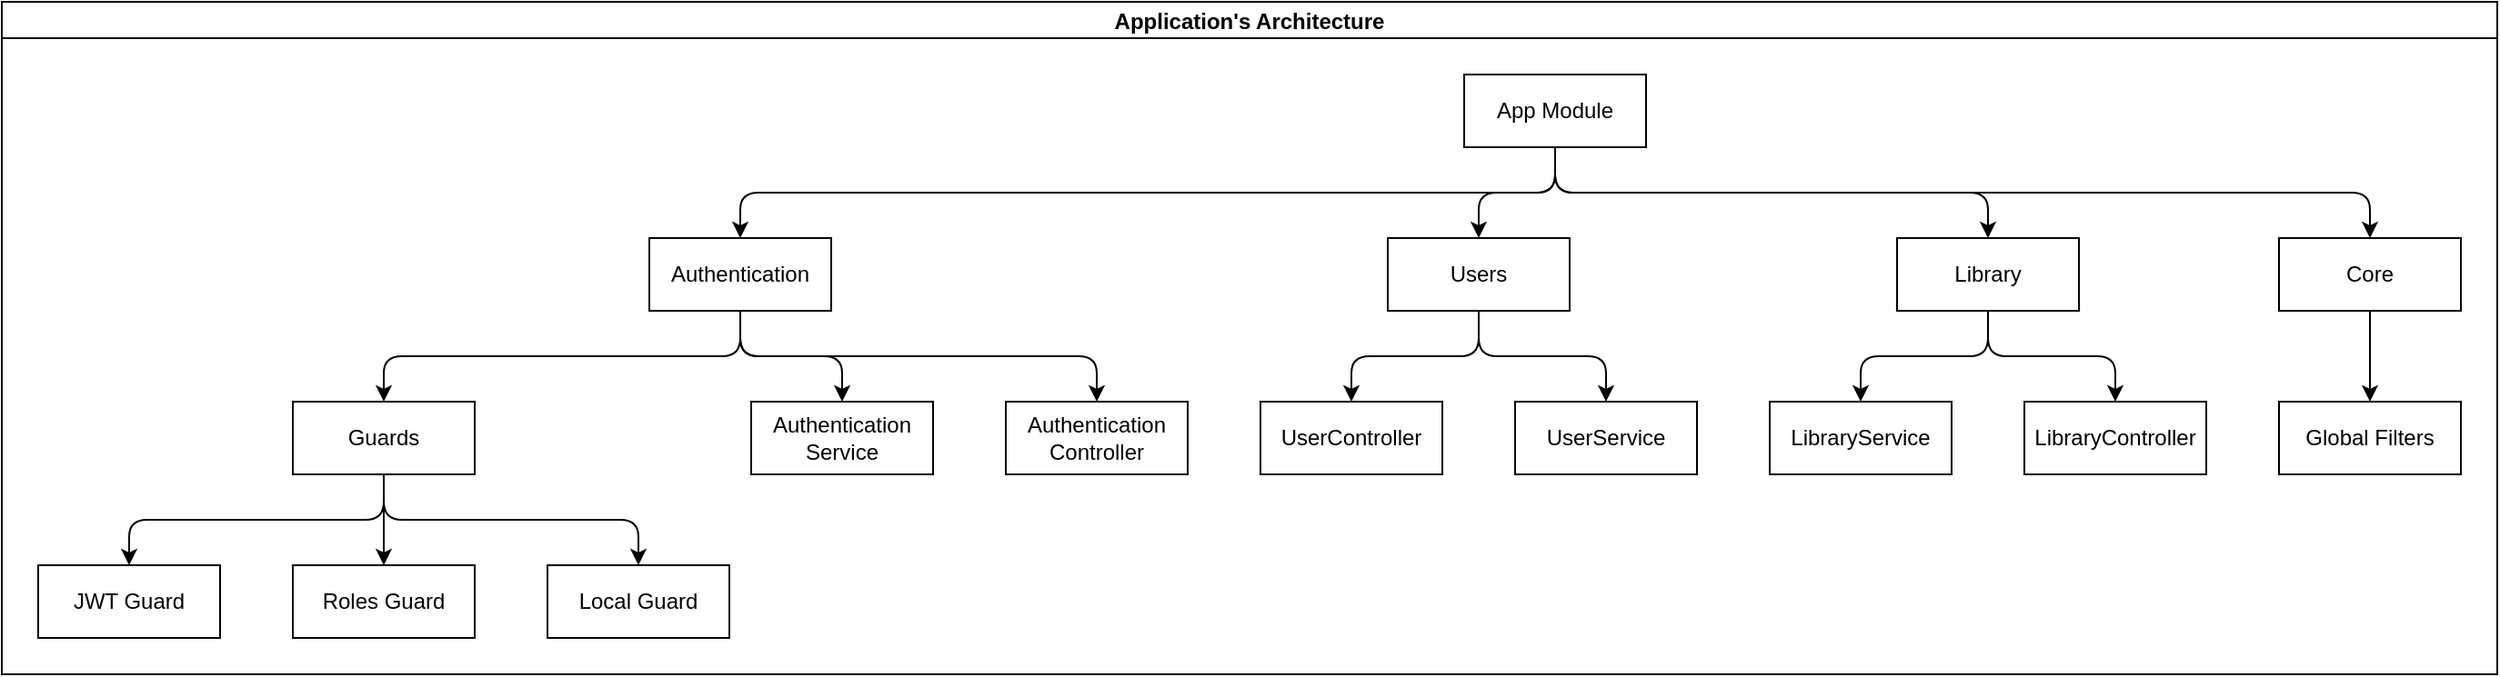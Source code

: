 <mxfile>
    <diagram id="SvCFwmOKFa9onauOpwf0" name="Page-1">
        <mxGraphModel dx="1673" dy="698" grid="1" gridSize="10" guides="1" tooltips="1" connect="1" arrows="1" fold="1" page="1" pageScale="1" pageWidth="827" pageHeight="1169" math="0" shadow="0">
            <root>
                <mxCell id="0"/>
                <mxCell id="1" parent="0"/>
                <mxCell id="5" value="Application's Architecture" style="swimlane;startSize=20;horizontal=1;childLayout=treeLayout;horizontalTree=0;resizable=0;containerType=tree;fontSize=12;" vertex="1" parent="1">
                    <mxGeometry x="625" y="400" width="1372" height="370" as="geometry"/>
                </mxCell>
                <mxCell id="6" value="App Module" style="whiteSpace=wrap;html=1;" vertex="1" parent="5">
                    <mxGeometry x="804" y="40" width="100" height="40" as="geometry"/>
                </mxCell>
                <mxCell id="7" value="Authentication" style="whiteSpace=wrap;html=1;" vertex="1" parent="5">
                    <mxGeometry x="356" y="130" width="100" height="40" as="geometry"/>
                </mxCell>
                <mxCell id="8" value="" style="edgeStyle=elbowEdgeStyle;elbow=vertical;html=1;rounded=1;curved=0;sourcePerimeterSpacing=0;targetPerimeterSpacing=0;startSize=6;endSize=6;" edge="1" parent="5" source="6" target="7">
                    <mxGeometry relative="1" as="geometry"/>
                </mxCell>
                <mxCell id="9" value="Users" style="whiteSpace=wrap;html=1;" vertex="1" parent="5">
                    <mxGeometry x="762" y="130" width="100" height="40" as="geometry"/>
                </mxCell>
                <mxCell id="10" value="" style="edgeStyle=elbowEdgeStyle;elbow=vertical;html=1;rounded=1;curved=0;sourcePerimeterSpacing=0;targetPerimeterSpacing=0;startSize=6;endSize=6;" edge="1" parent="5" source="6" target="9">
                    <mxGeometry relative="1" as="geometry"/>
                </mxCell>
                <mxCell id="11" value="" style="edgeStyle=elbowEdgeStyle;elbow=vertical;html=1;rounded=1;curved=0;sourcePerimeterSpacing=0;targetPerimeterSpacing=0;startSize=6;endSize=6;" edge="1" target="12" source="7" parent="5">
                    <mxGeometry relative="1" as="geometry">
                        <mxPoint x="-3342" y="340" as="sourcePoint"/>
                    </mxGeometry>
                </mxCell>
                <mxCell id="12" value="Guards" style="whiteSpace=wrap;html=1;" vertex="1" parent="5">
                    <mxGeometry x="160" y="220" width="100" height="40" as="geometry"/>
                </mxCell>
                <mxCell id="15" value="" style="edgeStyle=elbowEdgeStyle;elbow=vertical;html=1;rounded=1;curved=0;sourcePerimeterSpacing=0;targetPerimeterSpacing=0;startSize=6;endSize=6;" edge="1" target="16" source="6" parent="5">
                    <mxGeometry relative="1" as="geometry">
                        <mxPoint x="-3322" y="280" as="sourcePoint"/>
                    </mxGeometry>
                </mxCell>
                <mxCell id="16" value="Library" style="whiteSpace=wrap;html=1;" vertex="1" parent="5">
                    <mxGeometry x="1042" y="130" width="100" height="40" as="geometry"/>
                </mxCell>
                <mxCell id="17" value="" style="edgeStyle=elbowEdgeStyle;elbow=vertical;html=1;rounded=1;curved=0;sourcePerimeterSpacing=0;targetPerimeterSpacing=0;startSize=6;endSize=6;" edge="1" target="18" source="6" parent="5">
                    <mxGeometry relative="1" as="geometry">
                        <mxPoint x="-3182" y="280" as="sourcePoint"/>
                    </mxGeometry>
                </mxCell>
                <mxCell id="18" value="Core" style="whiteSpace=wrap;html=1;" vertex="1" parent="5">
                    <mxGeometry x="1252" y="130" width="100" height="40" as="geometry"/>
                </mxCell>
                <mxCell id="19" value="" style="edgeStyle=elbowEdgeStyle;elbow=vertical;html=1;rounded=1;curved=0;sourcePerimeterSpacing=0;targetPerimeterSpacing=0;startSize=6;endSize=6;" edge="1" target="20" source="7" parent="5">
                    <mxGeometry relative="1" as="geometry">
                        <mxPoint x="-3338" y="370" as="sourcePoint"/>
                    </mxGeometry>
                </mxCell>
                <mxCell id="20" value="Authentication&lt;br&gt;Service" style="whiteSpace=wrap;html=1;" vertex="1" parent="5">
                    <mxGeometry x="412" y="220" width="100" height="40" as="geometry"/>
                </mxCell>
                <mxCell id="21" value="" style="edgeStyle=elbowEdgeStyle;elbow=vertical;html=1;rounded=1;curved=0;sourcePerimeterSpacing=0;targetPerimeterSpacing=0;startSize=6;endSize=6;" edge="1" target="22" source="12" parent="5">
                    <mxGeometry relative="1" as="geometry">
                        <mxPoint x="-3132" y="360" as="sourcePoint"/>
                    </mxGeometry>
                </mxCell>
                <mxCell id="22" value="JWT Guard" style="whiteSpace=wrap;html=1;" vertex="1" parent="5">
                    <mxGeometry x="20" y="310" width="100" height="40" as="geometry"/>
                </mxCell>
                <mxCell id="23" value="" style="edgeStyle=elbowEdgeStyle;elbow=vertical;html=1;rounded=1;curved=0;sourcePerimeterSpacing=0;targetPerimeterSpacing=0;startSize=6;endSize=6;" edge="1" target="24" source="12" parent="5">
                    <mxGeometry relative="1" as="geometry">
                        <mxPoint x="-3202" y="450" as="sourcePoint"/>
                    </mxGeometry>
                </mxCell>
                <mxCell id="24" value="Roles Guard" style="whiteSpace=wrap;html=1;" vertex="1" parent="5">
                    <mxGeometry x="160" y="310" width="100" height="40" as="geometry"/>
                </mxCell>
                <mxCell id="25" value="" style="edgeStyle=elbowEdgeStyle;elbow=vertical;html=1;rounded=1;curved=0;sourcePerimeterSpacing=0;targetPerimeterSpacing=0;startSize=6;endSize=6;" edge="1" target="26" source="12" parent="5">
                    <mxGeometry relative="1" as="geometry">
                        <mxPoint x="-2824" y="450" as="sourcePoint"/>
                    </mxGeometry>
                </mxCell>
                <mxCell id="26" value="Local Guard" style="whiteSpace=wrap;html=1;" vertex="1" parent="5">
                    <mxGeometry x="300" y="310" width="100" height="40" as="geometry"/>
                </mxCell>
                <mxCell id="27" value="" style="edgeStyle=elbowEdgeStyle;elbow=vertical;html=1;rounded=1;curved=0;sourcePerimeterSpacing=0;targetPerimeterSpacing=0;startSize=6;endSize=6;" edge="1" target="28" source="7" parent="5">
                    <mxGeometry relative="1" as="geometry">
                        <mxPoint x="-2210.8" y="360" as="sourcePoint"/>
                    </mxGeometry>
                </mxCell>
                <mxCell id="28" value="Authentication&lt;br&gt;Controller" style="whiteSpace=wrap;html=1;" vertex="1" parent="5">
                    <mxGeometry x="552" y="220" width="100" height="40" as="geometry"/>
                </mxCell>
                <mxCell id="29" value="" style="edgeStyle=elbowEdgeStyle;elbow=vertical;html=1;rounded=1;curved=0;sourcePerimeterSpacing=0;targetPerimeterSpacing=0;startSize=6;endSize=6;" edge="1" target="30" source="9" parent="5">
                    <mxGeometry relative="1" as="geometry">
                        <mxPoint x="-1326" y="270" as="sourcePoint"/>
                    </mxGeometry>
                </mxCell>
                <mxCell id="30" value="UserController" style="whiteSpace=wrap;html=1;" vertex="1" parent="5">
                    <mxGeometry x="692" y="220" width="100" height="40" as="geometry"/>
                </mxCell>
                <mxCell id="31" value="" style="edgeStyle=elbowEdgeStyle;elbow=vertical;html=1;rounded=1;curved=0;sourcePerimeterSpacing=0;targetPerimeterSpacing=0;startSize=6;endSize=6;" edge="1" target="32" source="9" parent="5">
                    <mxGeometry relative="1" as="geometry">
                        <mxPoint x="-1298" y="360" as="sourcePoint"/>
                    </mxGeometry>
                </mxCell>
                <mxCell id="32" value="UserService" style="whiteSpace=wrap;html=1;" vertex="1" parent="5">
                    <mxGeometry x="832" y="220" width="100" height="40" as="geometry"/>
                </mxCell>
                <mxCell id="33" value="" style="edgeStyle=elbowEdgeStyle;elbow=vertical;html=1;rounded=1;curved=0;sourcePerimeterSpacing=0;targetPerimeterSpacing=0;startSize=6;endSize=6;" edge="1" target="34" source="16" parent="5">
                    <mxGeometry relative="1" as="geometry">
                        <mxPoint x="-619" y="270" as="sourcePoint"/>
                    </mxGeometry>
                </mxCell>
                <mxCell id="34" value="LibraryService" style="whiteSpace=wrap;html=1;" vertex="1" parent="5">
                    <mxGeometry x="972" y="220" width="100" height="40" as="geometry"/>
                </mxCell>
                <mxCell id="38" value="" style="edgeStyle=elbowEdgeStyle;elbow=vertical;html=1;rounded=1;curved=0;sourcePerimeterSpacing=0;targetPerimeterSpacing=0;startSize=6;endSize=6;" edge="1" target="39" source="18" parent="5">
                    <mxGeometry relative="1" as="geometry">
                        <mxPoint x="-54" y="480" as="sourcePoint"/>
                    </mxGeometry>
                </mxCell>
                <mxCell id="39" value="Global Filters" style="whiteSpace=wrap;html=1;" vertex="1" parent="5">
                    <mxGeometry x="1252" y="220" width="100" height="40" as="geometry"/>
                </mxCell>
                <mxCell id="40" value="" style="edgeStyle=elbowEdgeStyle;elbow=vertical;html=1;rounded=1;curved=0;sourcePerimeterSpacing=0;targetPerimeterSpacing=0;startSize=6;endSize=6;" edge="1" target="41" source="16" parent="5">
                    <mxGeometry relative="1" as="geometry">
                        <mxPoint x="933" y="570" as="sourcePoint"/>
                    </mxGeometry>
                </mxCell>
                <mxCell id="41" value="LibraryController" style="whiteSpace=wrap;html=1;" vertex="1" parent="5">
                    <mxGeometry x="1112" y="220" width="100" height="40" as="geometry"/>
                </mxCell>
            </root>
        </mxGraphModel>
    </diagram>
</mxfile>